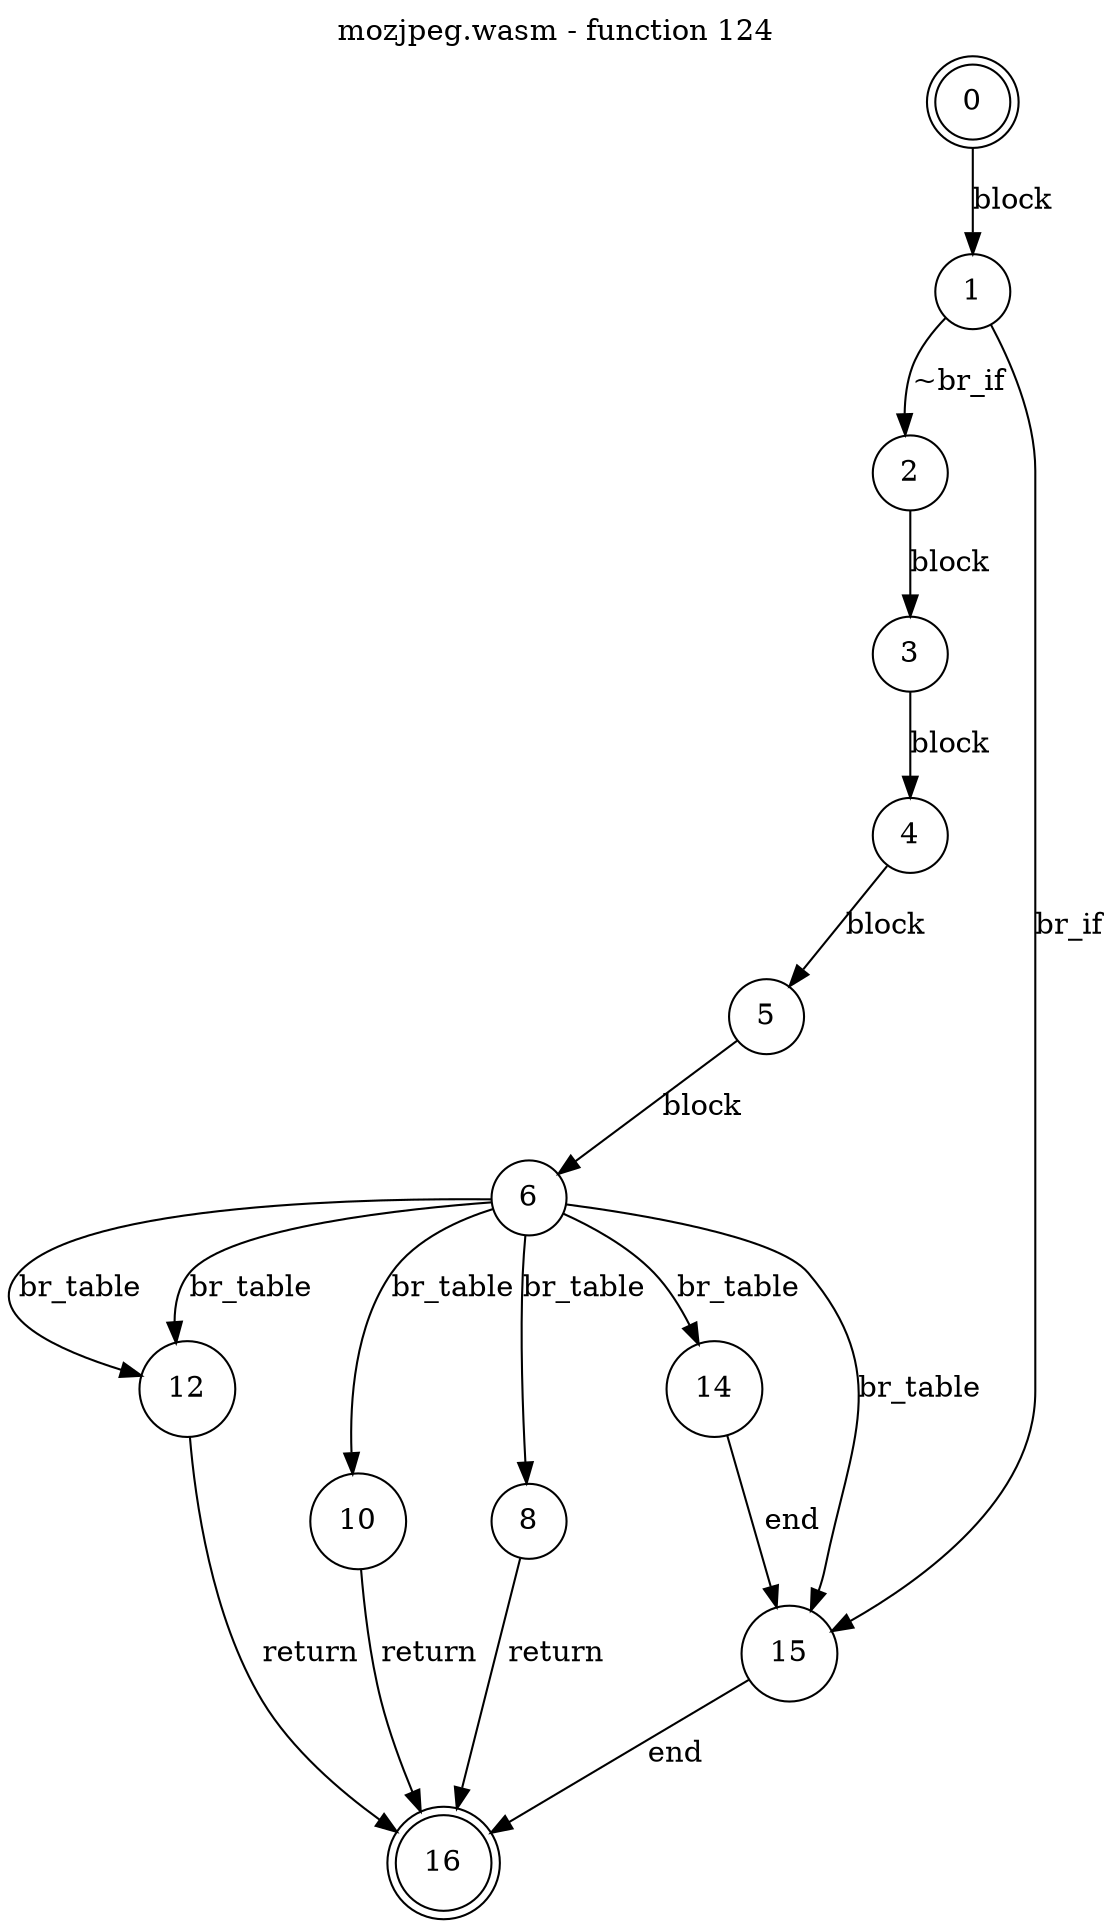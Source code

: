 digraph finite_state_machine {
    label = "mozjpeg.wasm - function 124"
    labelloc =  t
    labelfontsize = 16
    labelfontcolor = black
    labelfontname = "Helvetica"
    node [shape = doublecircle]; 0 16;
    node [shape = circle];
    0 -> 1[label="block"];
    1 -> 2[label="~br_if"];
    1 -> 15[label="br_if"];
    2 -> 3[label="block"];
    3 -> 4[label="block"];
    4 -> 5[label="block"];
    5 -> 6[label="block"];
    6 -> 14[label="br_table"];
    6 -> 15[label="br_table"];
    6 -> 12[label="br_table"];
    6 -> 12[label="br_table"];
    6 -> 10[label="br_table"];
    6 -> 8[label="br_table"];
    8 -> 16[label="return"];
    10 -> 16[label="return"];
    12 -> 16[label="return"];
    14 -> 15[label="end"];
    15 -> 16[label="end"];
}
